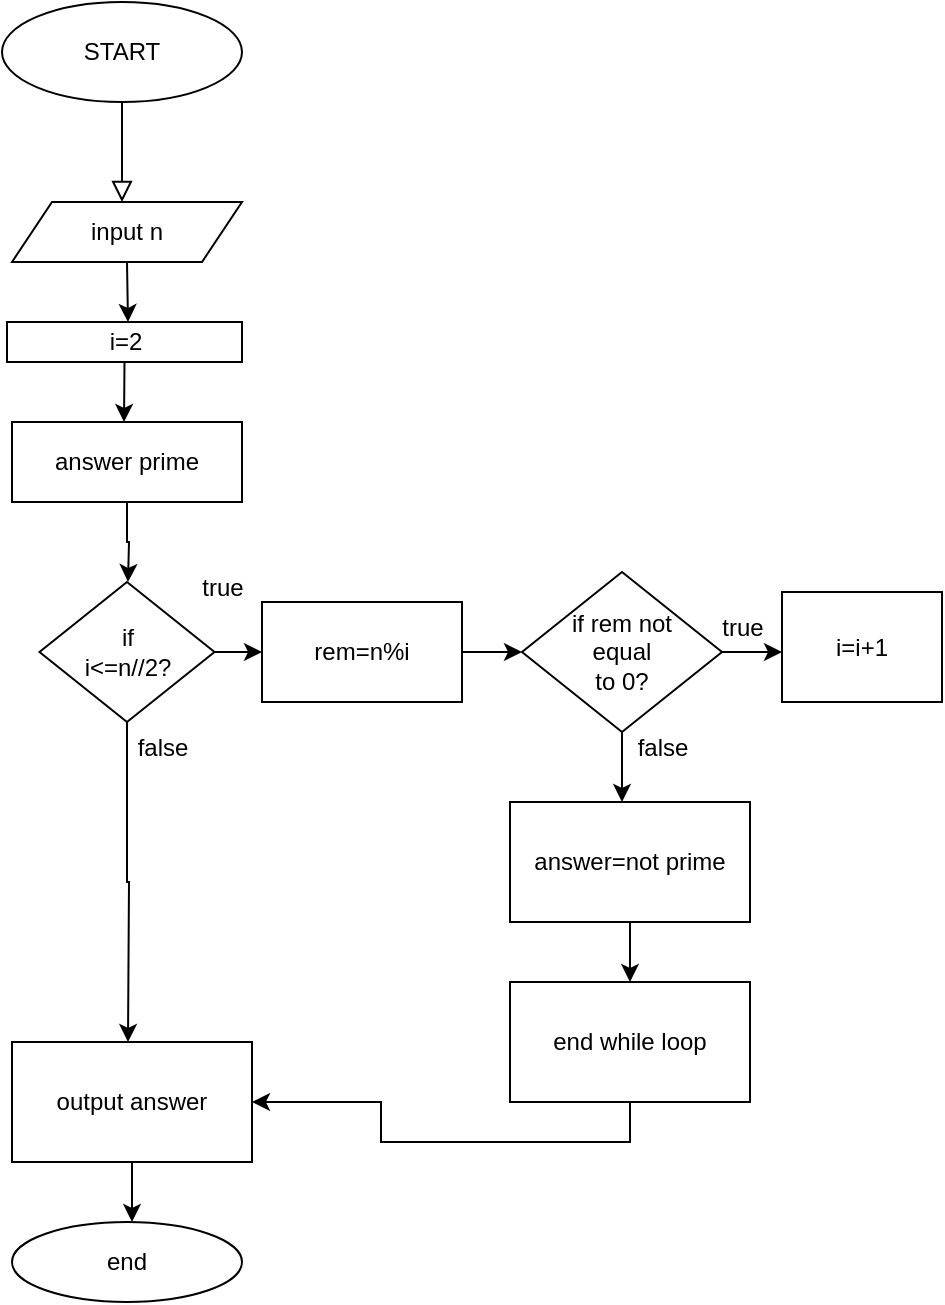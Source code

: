 <mxfile version="22.1.11" type="google">
  <diagram id="C5RBs43oDa-KdzZeNtuy" name="Page-1">
    <mxGraphModel grid="1" page="1" gridSize="10" guides="1" tooltips="1" connect="1" arrows="1" fold="1" pageScale="1" pageWidth="827" pageHeight="1169" math="0" shadow="0">
      <root>
        <mxCell id="WIyWlLk6GJQsqaUBKTNV-0" />
        <mxCell id="WIyWlLk6GJQsqaUBKTNV-1" parent="WIyWlLk6GJQsqaUBKTNV-0" />
        <mxCell id="WIyWlLk6GJQsqaUBKTNV-2" value="" style="rounded=0;html=1;jettySize=auto;orthogonalLoop=1;fontSize=11;endArrow=block;endFill=0;endSize=8;strokeWidth=1;shadow=0;labelBackgroundColor=none;edgeStyle=orthogonalEdgeStyle;" edge="1" parent="WIyWlLk6GJQsqaUBKTNV-1">
          <mxGeometry relative="1" as="geometry">
            <mxPoint x="220" y="120" as="sourcePoint" />
            <mxPoint x="220" y="170" as="targetPoint" />
          </mxGeometry>
        </mxCell>
        <mxCell id="lRofDRcKvyz7DxO0Y3t3-0" value="START" style="ellipse;whiteSpace=wrap;html=1;" vertex="1" parent="WIyWlLk6GJQsqaUBKTNV-1">
          <mxGeometry x="160" y="70" width="120" height="50" as="geometry" />
        </mxCell>
        <mxCell id="lRofDRcKvyz7DxO0Y3t3-2" style="edgeStyle=orthogonalEdgeStyle;rounded=0;orthogonalLoop=1;jettySize=auto;html=1;exitX=0.5;exitY=1;exitDx=0;exitDy=0;" edge="1" parent="WIyWlLk6GJQsqaUBKTNV-1" source="lRofDRcKvyz7DxO0Y3t3-1">
          <mxGeometry relative="1" as="geometry">
            <mxPoint x="223" y="230" as="targetPoint" />
          </mxGeometry>
        </mxCell>
        <mxCell id="lRofDRcKvyz7DxO0Y3t3-1" value="input n" style="shape=parallelogram;perimeter=parallelogramPerimeter;whiteSpace=wrap;html=1;fixedSize=1;" vertex="1" parent="WIyWlLk6GJQsqaUBKTNV-1">
          <mxGeometry x="165" y="170" width="115" height="30" as="geometry" />
        </mxCell>
        <mxCell id="lRofDRcKvyz7DxO0Y3t3-4" style="edgeStyle=orthogonalEdgeStyle;rounded=0;orthogonalLoop=1;jettySize=auto;html=1;exitX=0.5;exitY=1;exitDx=0;exitDy=0;" edge="1" parent="WIyWlLk6GJQsqaUBKTNV-1" source="lRofDRcKvyz7DxO0Y3t3-3">
          <mxGeometry relative="1" as="geometry">
            <mxPoint x="221" y="280" as="targetPoint" />
          </mxGeometry>
        </mxCell>
        <mxCell id="lRofDRcKvyz7DxO0Y3t3-3" value="i=2" style="rounded=0;whiteSpace=wrap;html=1;" vertex="1" parent="WIyWlLk6GJQsqaUBKTNV-1">
          <mxGeometry x="162.5" y="230" width="117.5" height="20" as="geometry" />
        </mxCell>
        <mxCell id="lRofDRcKvyz7DxO0Y3t3-7" style="edgeStyle=orthogonalEdgeStyle;rounded=0;orthogonalLoop=1;jettySize=auto;html=1;exitX=0.5;exitY=1;exitDx=0;exitDy=0;" edge="1" parent="WIyWlLk6GJQsqaUBKTNV-1" source="lRofDRcKvyz7DxO0Y3t3-5">
          <mxGeometry relative="1" as="geometry">
            <mxPoint x="223" y="360" as="targetPoint" />
          </mxGeometry>
        </mxCell>
        <mxCell id="lRofDRcKvyz7DxO0Y3t3-5" value="answer prime" style="rounded=0;whiteSpace=wrap;html=1;" vertex="1" parent="WIyWlLk6GJQsqaUBKTNV-1">
          <mxGeometry x="165" y="280" width="115" height="40" as="geometry" />
        </mxCell>
        <mxCell id="lRofDRcKvyz7DxO0Y3t3-9" style="edgeStyle=orthogonalEdgeStyle;rounded=0;orthogonalLoop=1;jettySize=auto;html=1;exitX=1;exitY=0.5;exitDx=0;exitDy=0;" edge="1" parent="WIyWlLk6GJQsqaUBKTNV-1" source="lRofDRcKvyz7DxO0Y3t3-8">
          <mxGeometry relative="1" as="geometry">
            <mxPoint x="290" y="395" as="targetPoint" />
          </mxGeometry>
        </mxCell>
        <mxCell id="lRofDRcKvyz7DxO0Y3t3-22" style="edgeStyle=orthogonalEdgeStyle;rounded=0;orthogonalLoop=1;jettySize=auto;html=1;exitX=0.5;exitY=1;exitDx=0;exitDy=0;" edge="1" parent="WIyWlLk6GJQsqaUBKTNV-1" source="lRofDRcKvyz7DxO0Y3t3-8">
          <mxGeometry relative="1" as="geometry">
            <mxPoint x="223" y="590" as="targetPoint" />
          </mxGeometry>
        </mxCell>
        <mxCell id="lRofDRcKvyz7DxO0Y3t3-8" value="if&lt;br&gt;i&amp;lt;=n//2?" style="rhombus;whiteSpace=wrap;html=1;" vertex="1" parent="WIyWlLk6GJQsqaUBKTNV-1">
          <mxGeometry x="178.75" y="360" width="87.5" height="70" as="geometry" />
        </mxCell>
        <mxCell id="lRofDRcKvyz7DxO0Y3t3-12" style="edgeStyle=orthogonalEdgeStyle;rounded=0;orthogonalLoop=1;jettySize=auto;html=1;exitX=1;exitY=0.5;exitDx=0;exitDy=0;" edge="1" parent="WIyWlLk6GJQsqaUBKTNV-1" source="lRofDRcKvyz7DxO0Y3t3-10">
          <mxGeometry relative="1" as="geometry">
            <mxPoint x="420" y="395" as="targetPoint" />
          </mxGeometry>
        </mxCell>
        <mxCell id="lRofDRcKvyz7DxO0Y3t3-10" value="rem=n%i" style="rounded=0;whiteSpace=wrap;html=1;" vertex="1" parent="WIyWlLk6GJQsqaUBKTNV-1">
          <mxGeometry x="290" y="370" width="100" height="50" as="geometry" />
        </mxCell>
        <mxCell id="lRofDRcKvyz7DxO0Y3t3-11" value="true" style="text;html=1;align=center;verticalAlign=middle;resizable=0;points=[];autosize=1;strokeColor=none;fillColor=none;" vertex="1" parent="WIyWlLk6GJQsqaUBKTNV-1">
          <mxGeometry x="250" y="348" width="40" height="30" as="geometry" />
        </mxCell>
        <mxCell id="lRofDRcKvyz7DxO0Y3t3-14" style="edgeStyle=orthogonalEdgeStyle;rounded=0;orthogonalLoop=1;jettySize=auto;html=1;exitX=1;exitY=0.5;exitDx=0;exitDy=0;" edge="1" parent="WIyWlLk6GJQsqaUBKTNV-1" source="lRofDRcKvyz7DxO0Y3t3-13">
          <mxGeometry relative="1" as="geometry">
            <mxPoint x="550" y="395" as="targetPoint" />
          </mxGeometry>
        </mxCell>
        <mxCell id="lRofDRcKvyz7DxO0Y3t3-17" style="edgeStyle=orthogonalEdgeStyle;rounded=0;orthogonalLoop=1;jettySize=auto;html=1;exitX=0.5;exitY=1;exitDx=0;exitDy=0;" edge="1" parent="WIyWlLk6GJQsqaUBKTNV-1" source="lRofDRcKvyz7DxO0Y3t3-13">
          <mxGeometry relative="1" as="geometry">
            <mxPoint x="470" y="470" as="targetPoint" />
          </mxGeometry>
        </mxCell>
        <mxCell id="lRofDRcKvyz7DxO0Y3t3-13" value="if rem not &lt;br&gt;equal &lt;br&gt;to 0?" style="rhombus;whiteSpace=wrap;html=1;" vertex="1" parent="WIyWlLk6GJQsqaUBKTNV-1">
          <mxGeometry x="420" y="355" width="100" height="80" as="geometry" />
        </mxCell>
        <mxCell id="lRofDRcKvyz7DxO0Y3t3-15" value="i=i+1" style="rounded=0;whiteSpace=wrap;html=1;" vertex="1" parent="WIyWlLk6GJQsqaUBKTNV-1">
          <mxGeometry x="550" y="365" width="80" height="55" as="geometry" />
        </mxCell>
        <mxCell id="lRofDRcKvyz7DxO0Y3t3-16" value="true" style="text;html=1;align=center;verticalAlign=middle;resizable=0;points=[];autosize=1;strokeColor=none;fillColor=none;" vertex="1" parent="WIyWlLk6GJQsqaUBKTNV-1">
          <mxGeometry x="510" y="368" width="40" height="30" as="geometry" />
        </mxCell>
        <mxCell id="lRofDRcKvyz7DxO0Y3t3-19" style="edgeStyle=orthogonalEdgeStyle;rounded=0;orthogonalLoop=1;jettySize=auto;html=1;exitX=0.5;exitY=1;exitDx=0;exitDy=0;" edge="1" parent="WIyWlLk6GJQsqaUBKTNV-1" source="lRofDRcKvyz7DxO0Y3t3-18">
          <mxGeometry relative="1" as="geometry">
            <mxPoint x="474" y="560" as="targetPoint" />
          </mxGeometry>
        </mxCell>
        <mxCell id="lRofDRcKvyz7DxO0Y3t3-18" value="answer=not prime" style="rounded=0;whiteSpace=wrap;html=1;" vertex="1" parent="WIyWlLk6GJQsqaUBKTNV-1">
          <mxGeometry x="414" y="470" width="120" height="60" as="geometry" />
        </mxCell>
        <mxCell id="lRofDRcKvyz7DxO0Y3t3-24" style="edgeStyle=orthogonalEdgeStyle;rounded=0;orthogonalLoop=1;jettySize=auto;html=1;exitX=0.5;exitY=1;exitDx=0;exitDy=0;entryX=1;entryY=0.5;entryDx=0;entryDy=0;" edge="1" parent="WIyWlLk6GJQsqaUBKTNV-1" source="lRofDRcKvyz7DxO0Y3t3-20" target="lRofDRcKvyz7DxO0Y3t3-23">
          <mxGeometry relative="1" as="geometry" />
        </mxCell>
        <mxCell id="lRofDRcKvyz7DxO0Y3t3-20" value="end while loop" style="rounded=0;whiteSpace=wrap;html=1;" vertex="1" parent="WIyWlLk6GJQsqaUBKTNV-1">
          <mxGeometry x="414" y="560" width="120" height="60" as="geometry" />
        </mxCell>
        <mxCell id="lRofDRcKvyz7DxO0Y3t3-25" style="edgeStyle=orthogonalEdgeStyle;rounded=0;orthogonalLoop=1;jettySize=auto;html=1;exitX=0.5;exitY=1;exitDx=0;exitDy=0;" edge="1" parent="WIyWlLk6GJQsqaUBKTNV-1" source="lRofDRcKvyz7DxO0Y3t3-23">
          <mxGeometry relative="1" as="geometry">
            <mxPoint x="225" y="680" as="targetPoint" />
          </mxGeometry>
        </mxCell>
        <mxCell id="lRofDRcKvyz7DxO0Y3t3-23" value="output answer" style="rounded=0;whiteSpace=wrap;html=1;" vertex="1" parent="WIyWlLk6GJQsqaUBKTNV-1">
          <mxGeometry x="165" y="590" width="120" height="60" as="geometry" />
        </mxCell>
        <mxCell id="lRofDRcKvyz7DxO0Y3t3-26" value="end" style="ellipse;whiteSpace=wrap;html=1;" vertex="1" parent="WIyWlLk6GJQsqaUBKTNV-1">
          <mxGeometry x="165" y="680" width="115" height="40" as="geometry" />
        </mxCell>
        <mxCell id="lRofDRcKvyz7DxO0Y3t3-27" value="false" style="text;html=1;align=center;verticalAlign=middle;resizable=0;points=[];autosize=1;strokeColor=none;fillColor=none;" vertex="1" parent="WIyWlLk6GJQsqaUBKTNV-1">
          <mxGeometry x="465" y="428" width="50" height="30" as="geometry" />
        </mxCell>
        <mxCell id="lRofDRcKvyz7DxO0Y3t3-28" value="false" style="text;html=1;align=center;verticalAlign=middle;resizable=0;points=[];autosize=1;strokeColor=none;fillColor=none;" vertex="1" parent="WIyWlLk6GJQsqaUBKTNV-1">
          <mxGeometry x="215" y="428" width="50" height="30" as="geometry" />
        </mxCell>
      </root>
    </mxGraphModel>
  </diagram>
</mxfile>
